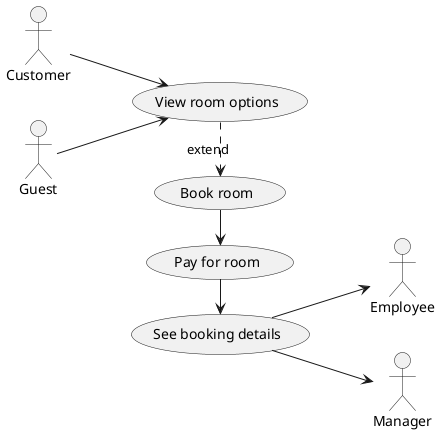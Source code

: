 @startuml CustomerUC
'title FR2 - The MHS system shall allow a customer with or without an account to book a
'specific room type and pay for their room booking

left to right direction

'Actor
:Customer: as customer
:Employee: as employee
:Manager: as manager
:Guest: as guest

'Use cases
(Book room) as UC1
(View room options) as UC2
(Pay for room) as UC3
(See booking details) as UC4

'Associations
customer --> UC2
UC2 -right.> UC1: extend
UC1 -right-> UC3
UC3 -right-> UC4
guest --> UC2
UC4 --> manager
UC4 --> employee

@enduml